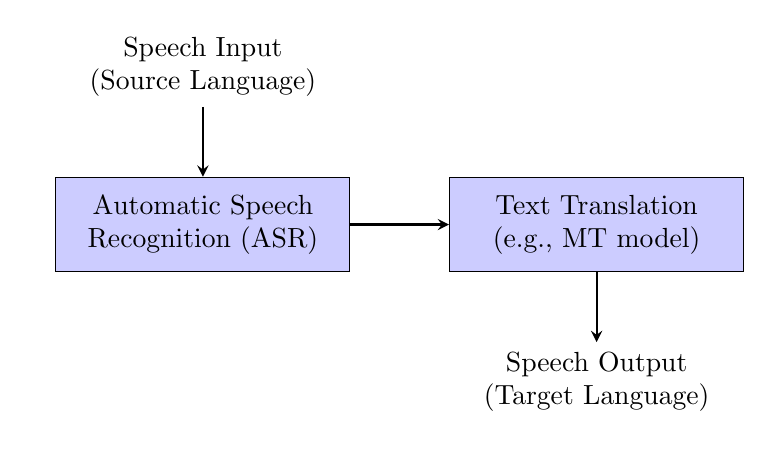 \tikzstyle{block} = [rectangle, draw, text width=3.5cm, text centered, minimum height=1.2cm, fill=blue!20]
\tikzstyle{arrow} = [thick,->,>=stealth]
\tikzstyle{inputoutput} = [text width = 3.5cm, minimum height=1cm, text centered]

\begin{tikzpicture}
    % Nodes
    \node (input) [inputoutput] {Speech Input \\(Source Language)};
    \node (asr) [block, below of=input, node distance=2cm] {Automatic Speech \\ Recognition (ASR)};
    \node (translation) [block, right of=asr, node distance=5cm] {Text Translation \\ (e.g., MT model)};
    \node (output) [inputoutput, below of=translation, node distance=2cm] {Speech Output \\ (Target Language)};

    % Arrows (angled)
    \draw [arrow] (input) -- (asr);
    \draw [arrow] (asr) -- (translation);
    \draw [arrow] (translation) -- (output);

    % Labels for processes
    \end{tikzpicture}